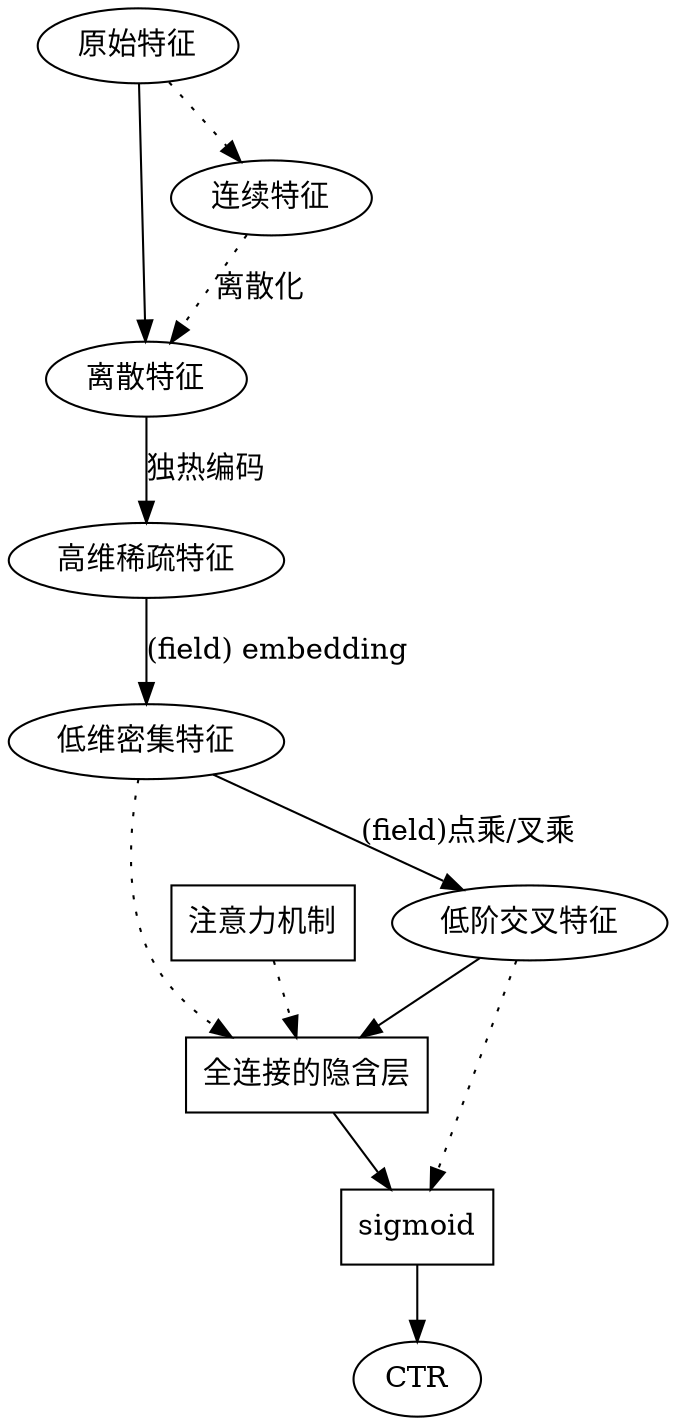 digraph ctr_sys {


	全连接的隐含层 [shape="box"]
	注意力机制 [shape="box"]
	sigmoid [shape="box"]

	原始特征 -> 离散特征 
	原始特征 -> 连续特征 [style="dotted"]
	连续特征 -> 离散特征 [label="离散化", style="dotted"]
	离散特征 -> 高维稀疏特征 [label="独热编码"]
	高维稀疏特征 -> 低维密集特征 [label="(field) embedding"]
	低维密集特征 -> 全连接的隐含层[style="dotted"]
	低维密集特征 -> 低阶交叉特征 [label="(field)点乘/叉乘" ]
	//低阶交叉特征 -> sigmoid [label="", style="dotted"]
	//低维密集特征 -> 高阶交叉特征 [label="", style="dotted"]
	低阶交叉特征 -> 全连接的隐含层[label=""]
	注意力机制 -> 全连接的隐含层[label="", style="dotted"]
	全连接的隐含层 -> sigmoid
	低阶交叉特征 -> sigmoid[style="dotted"]
	sigmoid -> CTR
}
